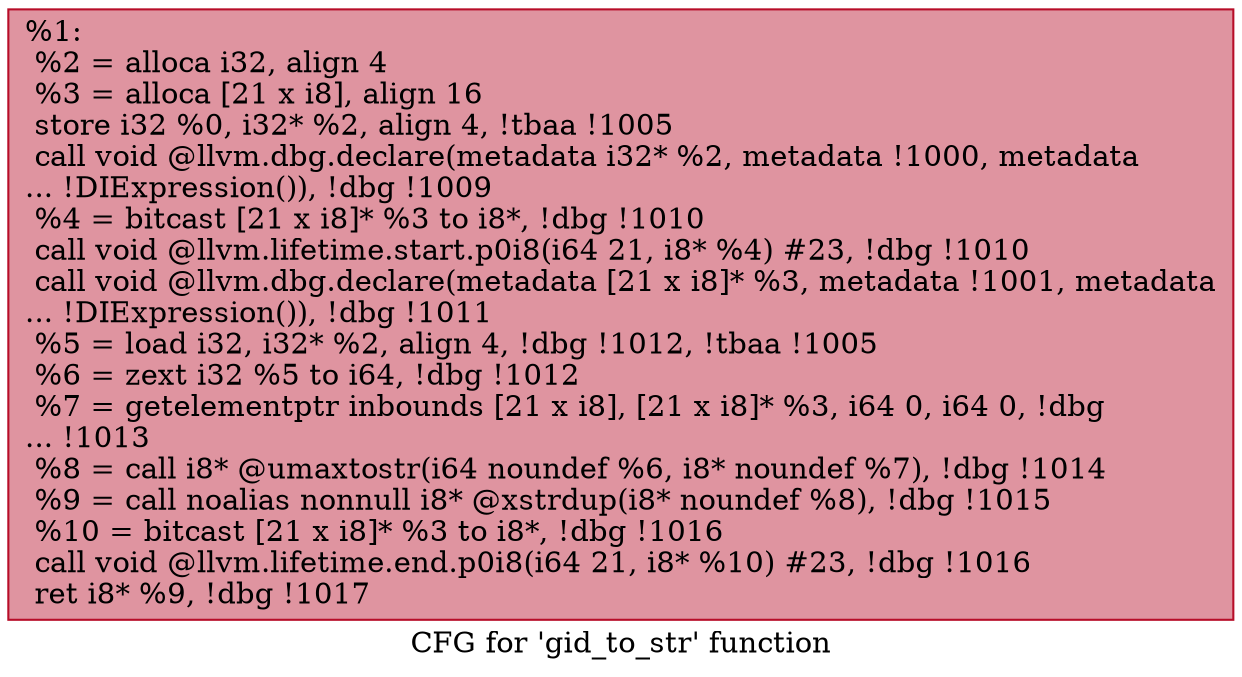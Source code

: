 digraph "CFG for 'gid_to_str' function" {
	label="CFG for 'gid_to_str' function";

	Node0x1fe4af0 [shape=record,color="#b70d28ff", style=filled, fillcolor="#b70d2870",label="{%1:\l  %2 = alloca i32, align 4\l  %3 = alloca [21 x i8], align 16\l  store i32 %0, i32* %2, align 4, !tbaa !1005\l  call void @llvm.dbg.declare(metadata i32* %2, metadata !1000, metadata\l... !DIExpression()), !dbg !1009\l  %4 = bitcast [21 x i8]* %3 to i8*, !dbg !1010\l  call void @llvm.lifetime.start.p0i8(i64 21, i8* %4) #23, !dbg !1010\l  call void @llvm.dbg.declare(metadata [21 x i8]* %3, metadata !1001, metadata\l... !DIExpression()), !dbg !1011\l  %5 = load i32, i32* %2, align 4, !dbg !1012, !tbaa !1005\l  %6 = zext i32 %5 to i64, !dbg !1012\l  %7 = getelementptr inbounds [21 x i8], [21 x i8]* %3, i64 0, i64 0, !dbg\l... !1013\l  %8 = call i8* @umaxtostr(i64 noundef %6, i8* noundef %7), !dbg !1014\l  %9 = call noalias nonnull i8* @xstrdup(i8* noundef %8), !dbg !1015\l  %10 = bitcast [21 x i8]* %3 to i8*, !dbg !1016\l  call void @llvm.lifetime.end.p0i8(i64 21, i8* %10) #23, !dbg !1016\l  ret i8* %9, !dbg !1017\l}"];
}
